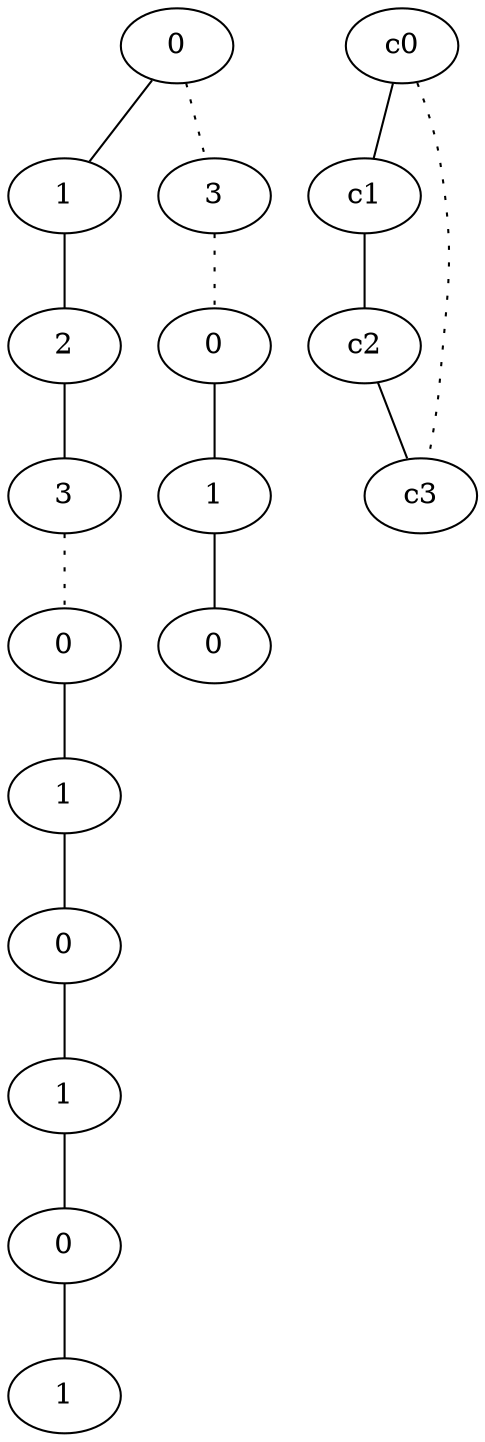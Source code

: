 graph {
a0[label=0];
a1[label=1];
a2[label=2];
a3[label=3];
a4[label=0];
a5[label=1];
a6[label=0];
a7[label=1];
a8[label=0];
a9[label=1];
a10[label=3];
a11[label=0];
a12[label=1];
a13[label=0];
a0 -- a1;
a0 -- a10 [style=dotted];
a1 -- a2;
a2 -- a3;
a3 -- a4 [style=dotted];
a4 -- a5;
a5 -- a6;
a6 -- a7;
a7 -- a8;
a8 -- a9;
a10 -- a11 [style=dotted];
a11 -- a12;
a12 -- a13;
c0 -- c1;
c0 -- c3 [style=dotted];
c1 -- c2;
c2 -- c3;
}
